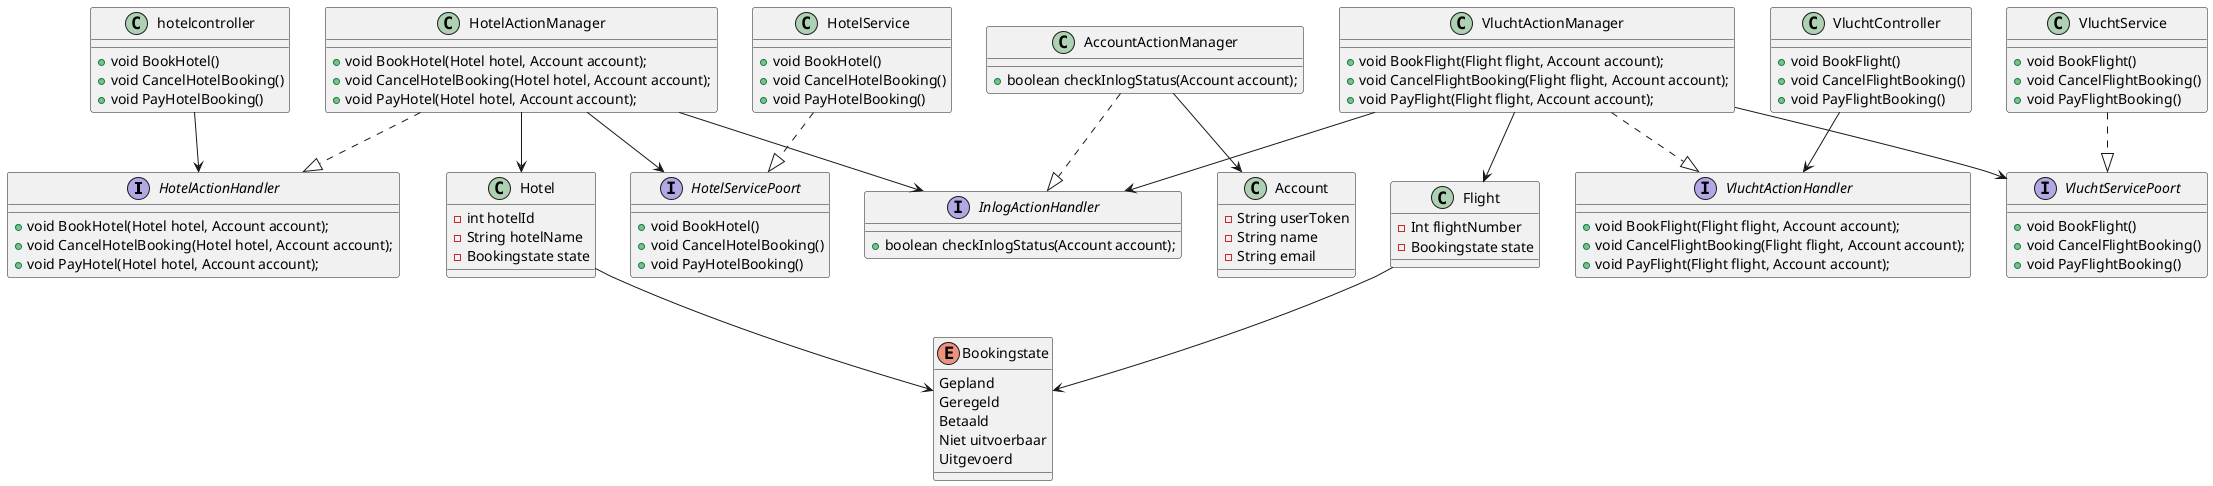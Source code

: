 @startuml

interface "HotelActionHandler"{
+ void BookHotel(Hotel hotel, Account account);
+ void CancelHotelBooking(Hotel hotel, Account account);
+ void PayHotel(Hotel hotel, Account account);
}
interface "InlogActionHandler"{
+ boolean checkInlogStatus(Account account);
}
interface "VluchtActionHandler"{

+ void BookFlight(Flight flight, Account account);
+ void CancelFlightBooking(Flight flight, Account account);
+ void PayFlight(Flight flight, Account account);
}
interface "VluchtServicePoort"{
+ void BookFlight()
+ void CancelFlightBooking()
+ void PayFlightBooking()
}
interface "HotelServicePoort"{
+ void BookHotel()
+ void CancelHotelBooking()
+ void PayHotelBooking()
}

class "hotelcontroller" {
+ void BookHotel()
+ void CancelHotelBooking()
+ void PayHotelBooking()
}
class "HotelService"{
+ void BookHotel()
+ void CancelHotelBooking()
+ void PayHotelBooking()
}
class "VluchtController"{
+ void BookFlight()
+ void CancelFlightBooking()
+ void PayFlightBooking()
}
class "VluchtService"{
+ void BookFlight()
+ void CancelFlightBooking()
+ void PayFlightBooking()
}
class "HotelActionManager"{
+ void BookHotel(Hotel hotel, Account account);
+ void CancelHotelBooking(Hotel hotel, Account account);
+ void PayHotel(Hotel hotel, Account account);
}
class "VluchtActionManager"{
+ void BookFlight(Flight flight, Account account);
+ void CancelFlightBooking(Flight flight, Account account);
+ void PayFlight(Flight flight, Account account);
}
class "AccountActionManager"{
+ boolean checkInlogStatus(Account account);
}

enum "Bookingstate"{
Gepland
Geregeld
Betaald
Niet uitvoerbaar
Uitgevoerd
}

class "Hotel" {
- int hotelId
- String hotelName
- Bookingstate state
}

class "Flight" {
- Int flightNumber
- Bookingstate state
}

class "Account"{
- String userToken
- String name
- String email
}

"hotelcontroller" --> "HotelActionHandler"
"HotelService" 	..|> "HotelServicePoort"
"VluchtController" --> "VluchtActionHandler"
"VluchtService" ..|> "VluchtServicePoort"
"HotelActionManager" ..|> "HotelActionHandler"
"HotelActionManager" --> "InlogActionHandler"
"AccountActionManager" ..|> "InlogActionHandler"
"VluchtActionManager" ..|> "VluchtActionHandler"
"VluchtActionManager" --> "InlogActionHandler"
"HotelActionManager" --> "HotelServicePoort"
"VluchtActionManager" --> "VluchtServicePoort"
"Flight" --> "Bookingstate"
"Hotel" --> "Bookingstate"
"VluchtActionManager" --> "Flight"
"HotelActionManager" --> "Hotel"
"AccountActionManager" --> "Account"


@enduml
